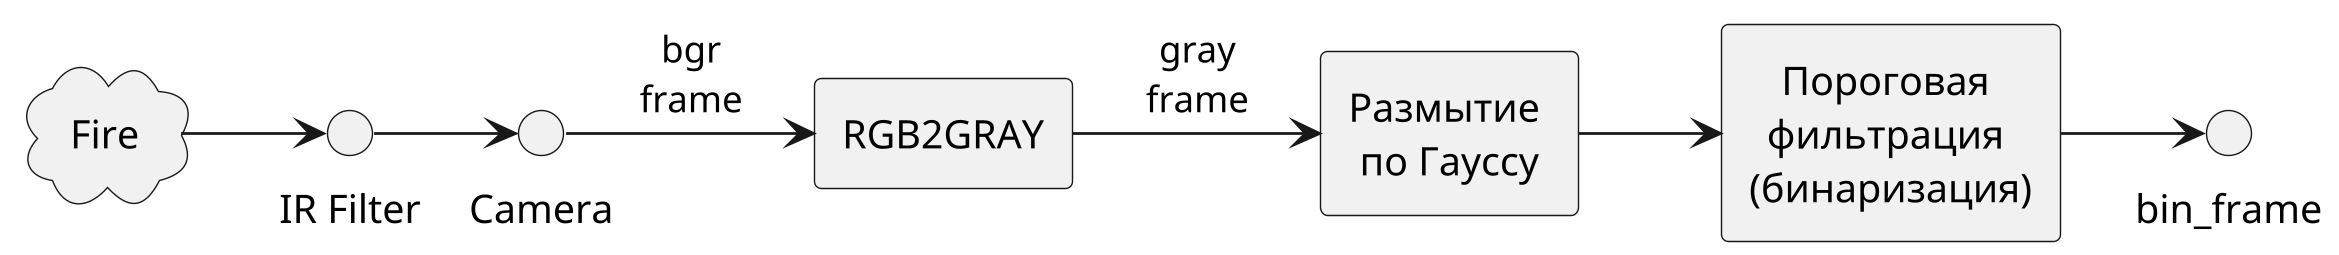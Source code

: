 @startuml image-processing-pipeline
skinparam defaultTextAlignment center
skinparam dpi 270
skinparam nodesep 50

' left to right direction

cloud "Fire" as FIRE
circle "IR Filter" as Filter
rectangle "RGB2GRAY" as GRAY
rectangle "Размытие \nпо Гауссу" as GAUSS
rectangle "Пороговая \nфильтрация \n(бинаризация)" as THRESHOLD

FIRE -> Filter
Filter -> Camera
Camera -> GRAY: "bgr\nframe"
GRAY -> GAUSS: "gray\nframe"
GAUSS -> THRESHOLD
THRESHOLD -> bin_frame

@enduml